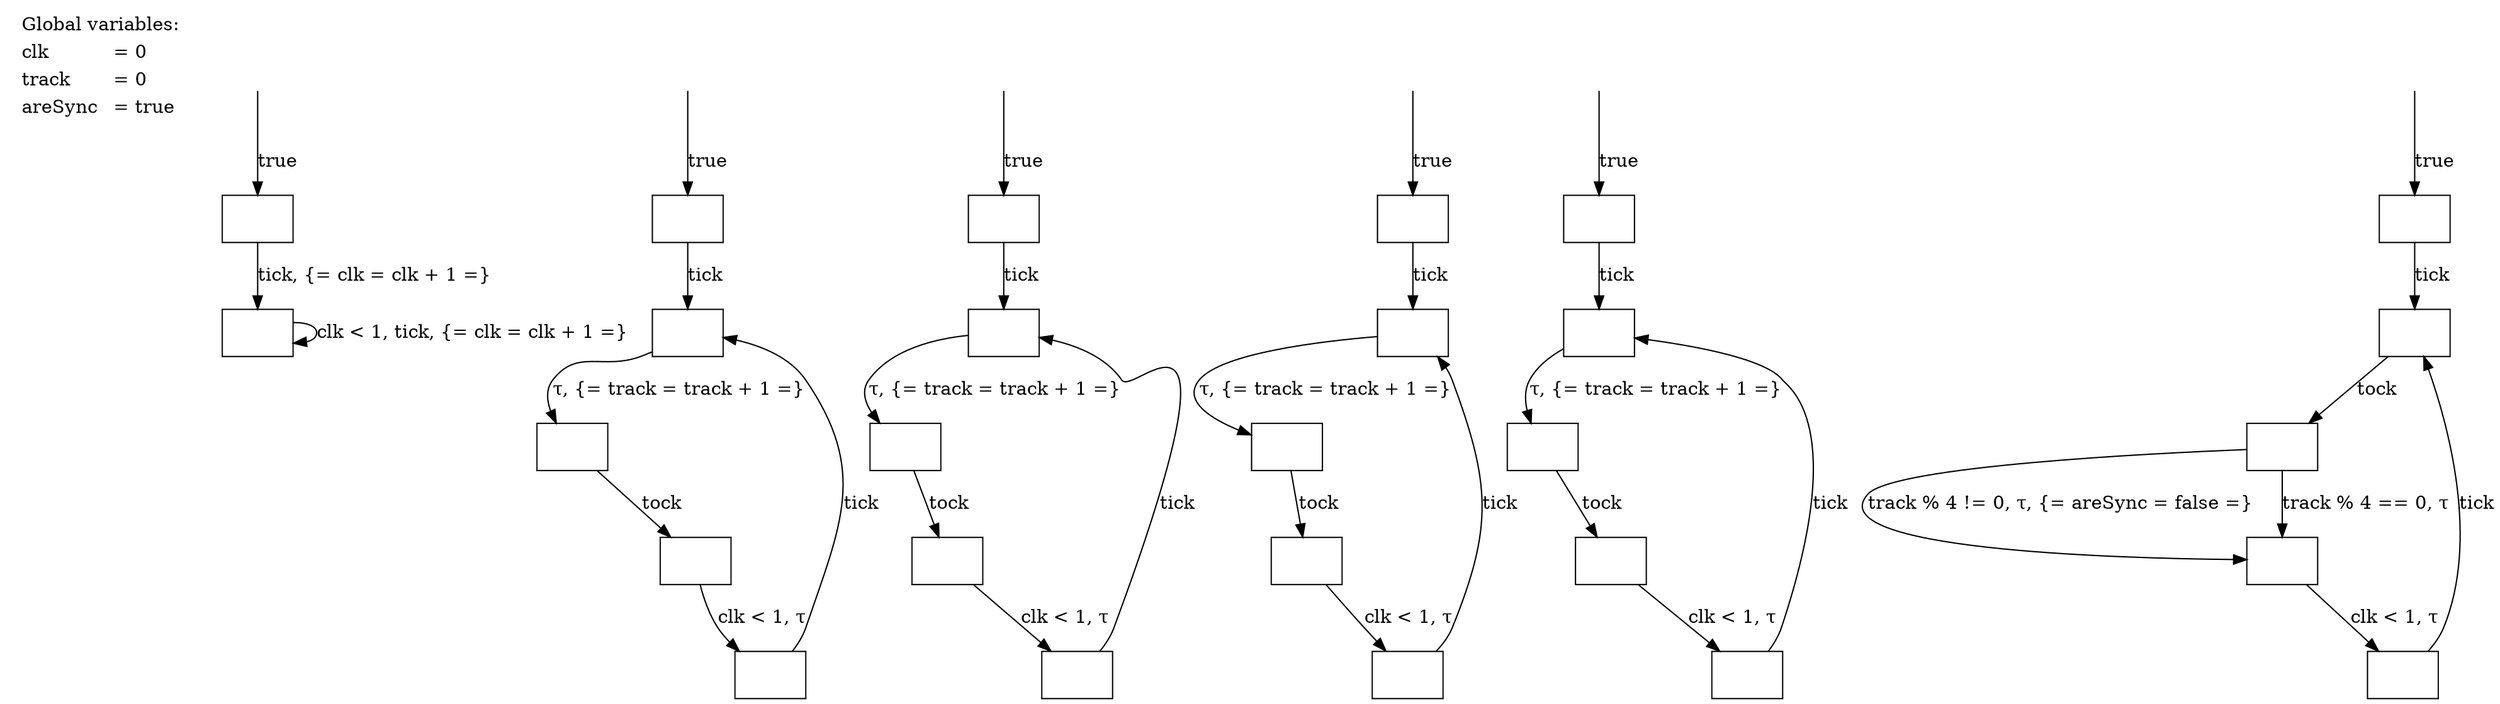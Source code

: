 digraph G {
	rankdir = TB;
	bgcolor = transparent;
	node [style = filled, fillcolor = white];
__global_vars__ [shape=plaintext, fillcolor="transparent", label=<<table border="0"><tr><td align="left" valign="top" colspan="2">Global variables:</td></tr><tr><td align="left" valign="top">clk</td><td align="left" valign="top" balign="left">= 0</td></tr><tr><td align="left" valign="top">track</td><td align="left" valign="top" balign="left">= 0</td></tr><tr><td align="left" valign="top">areSync</td><td align="left" valign="top" balign="left">= true</td></tr></table>>];
	0 [shape=box, label=""];
	1 [shape=box, label=""];
	0 -> 1 [label=<tick, {= clk = clk + 1 =}<br align="left" />>];
	1 -> 1 [label=<clk &lt; 1, tick, {= clk = clk + 1 =}<br align="left" />>];
	_____initial2 [shape=none, style=invisible, label=""];
	_____initial2 -> 0 [label=<true<br align="left" />>];

	2 [shape=box, label=""];
	3 [shape=box, label=""];
	2 -> 3 [label=<tick<br align="left" />>];
	4 [shape=box, label=""];
	3 -> 4 [label=<τ, {= track = track + 1 =}<br align="left" />>];
	5 [shape=box, label=""];
	4 -> 5 [label=<tock<br align="left" />>];
	6 [shape=box, label=""];
	5 -> 6 [label=<clk &lt; 1, τ<br align="left" />>];
	6 -> 3 [label=<tick<br align="left" />>];
	_____initial7 [shape=none, style=invisible, label=""];
	_____initial7 -> 2 [label=<true<br align="left" />>];

	7 [shape=box, label=""];
	8 [shape=box, label=""];
	7 -> 8 [label=<tick<br align="left" />>];
	9 [shape=box, label=""];
	8 -> 9 [label=<τ, {= track = track + 1 =}<br align="left" />>];
	10 [shape=box, label=""];
	9 -> 10 [label=<tock<br align="left" />>];
	11 [shape=box, label=""];
	10 -> 11 [label=<clk &lt; 1, τ<br align="left" />>];
	11 -> 8 [label=<tick<br align="left" />>];
	_____initial12 [shape=none, style=invisible, label=""];
	_____initial12 -> 7 [label=<true<br align="left" />>];

	12 [shape=box, label=""];
	13 [shape=box, label=""];
	12 -> 13 [label=<tick<br align="left" />>];
	14 [shape=box, label=""];
	13 -> 14 [label=<τ, {= track = track + 1 =}<br align="left" />>];
	15 [shape=box, label=""];
	14 -> 15 [label=<tock<br align="left" />>];
	16 [shape=box, label=""];
	15 -> 16 [label=<clk &lt; 1, τ<br align="left" />>];
	16 -> 13 [label=<tick<br align="left" />>];
	_____initial17 [shape=none, style=invisible, label=""];
	_____initial17 -> 12 [label=<true<br align="left" />>];

	17 [shape=box, label=""];
	18 [shape=box, label=""];
	17 -> 18 [label=<tick<br align="left" />>];
	19 [shape=box, label=""];
	18 -> 19 [label=<τ, {= track = track + 1 =}<br align="left" />>];
	20 [shape=box, label=""];
	19 -> 20 [label=<tock<br align="left" />>];
	21 [shape=box, label=""];
	20 -> 21 [label=<clk &lt; 1, τ<br align="left" />>];
	21 -> 18 [label=<tick<br align="left" />>];
	_____initial22 [shape=none, style=invisible, label=""];
	_____initial22 -> 17 [label=<true<br align="left" />>];

	22 [shape=box, label=""];
	23 [shape=box, label=""];
	22 -> 23 [label=<tick<br align="left" />>];
	24 [shape=box, label=""];
	23 -> 24 [label=<tock<br align="left" />>];
	25 [shape=box, label=""];
	24 -> 25 [label=<track % 4 != 0, τ, {= areSync = false =}<br align="left" />>];
	26 [shape=box, label=""];
	25 -> 26 [label=<clk &lt; 1, τ<br align="left" />>];
	26 -> 23 [label=<tick<br align="left" />>];
	24 -> 25 [label=<track % 4 == 0, τ<br align="left" />>];
	_____initial27 [shape=none, style=invisible, label=""];
	_____initial27 -> 22 [label=<true<br align="left" />>];

}
